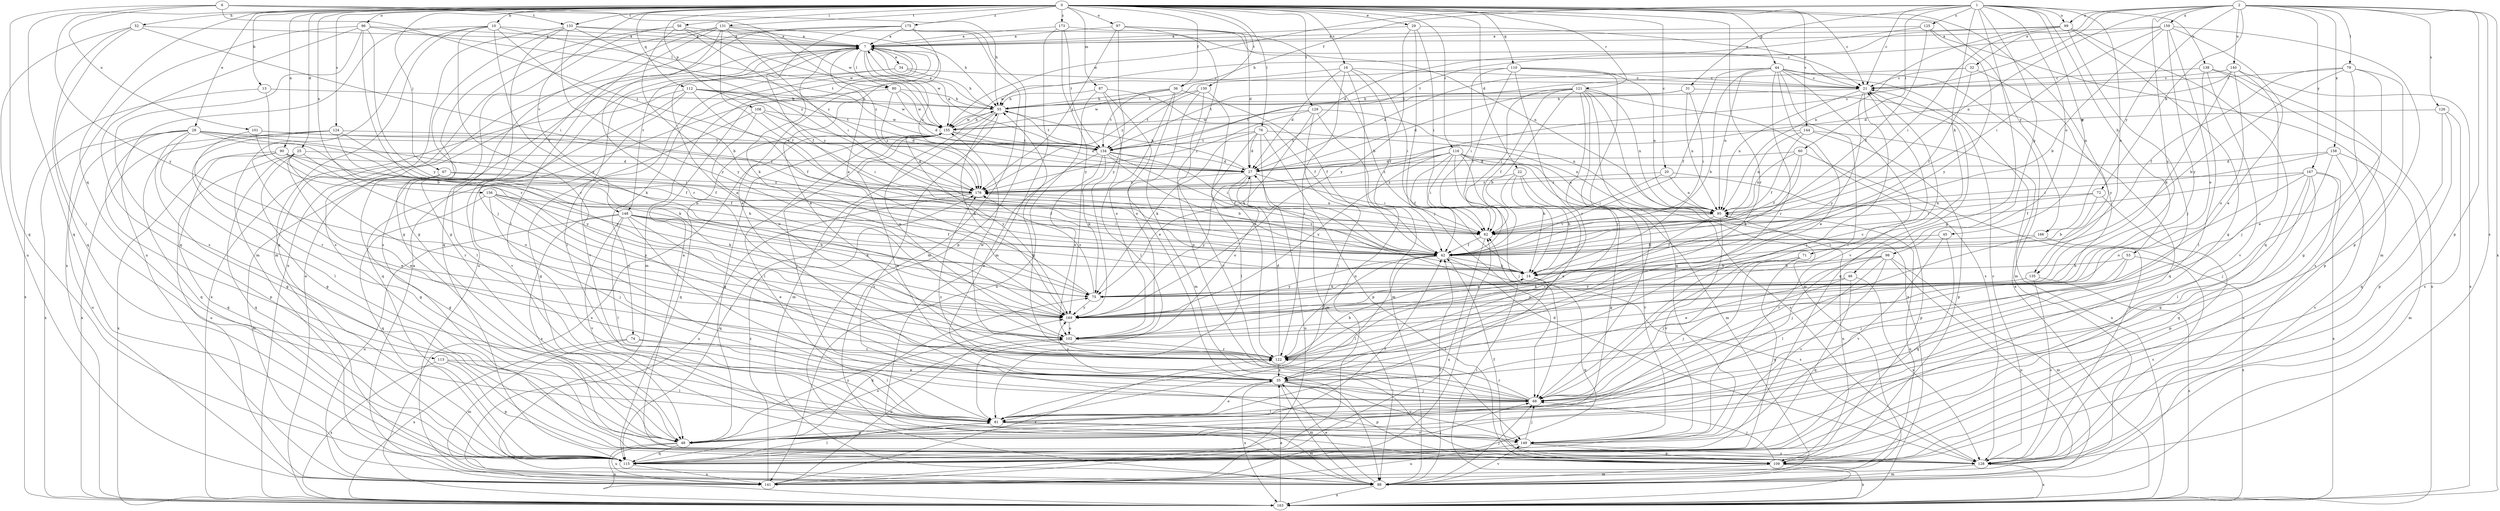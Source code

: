 strict digraph  {
0;
1;
2;
6;
7;
10;
13;
14;
16;
20;
21;
22;
25;
27;
28;
29;
31;
32;
34;
35;
36;
42;
44;
45;
46;
48;
52;
53;
55;
56;
60;
62;
67;
68;
71;
72;
74;
75;
76;
79;
80;
81;
87;
88;
90;
95;
96;
97;
98;
99;
101;
102;
108;
109;
110;
112;
113;
115;
116;
121;
122;
124;
125;
126;
128;
129;
130;
131;
133;
134;
135;
138;
140;
141;
144;
148;
149;
155;
156;
158;
159;
163;
166;
167;
169;
173;
175;
176;
0 -> 10  [label=b];
0 -> 13  [label=b];
0 -> 16  [label=c];
0 -> 20  [label=c];
0 -> 21  [label=c];
0 -> 22  [label=d];
0 -> 25  [label=d];
0 -> 28  [label=e];
0 -> 29  [label=e];
0 -> 36  [label=f];
0 -> 44  [label=g];
0 -> 52  [label=h];
0 -> 56  [label=i];
0 -> 67  [label=j];
0 -> 76  [label=l];
0 -> 87  [label=m];
0 -> 90  [label=n];
0 -> 96  [label=o];
0 -> 97  [label=o];
0 -> 108  [label=p];
0 -> 110  [label=q];
0 -> 112  [label=q];
0 -> 113  [label=q];
0 -> 115  [label=q];
0 -> 116  [label=r];
0 -> 121  [label=r];
0 -> 122  [label=r];
0 -> 124  [label=s];
0 -> 129  [label=t];
0 -> 130  [label=t];
0 -> 131  [label=t];
0 -> 133  [label=t];
0 -> 135  [label=u];
0 -> 144  [label=v];
0 -> 148  [label=v];
0 -> 156  [label=x];
0 -> 166  [label=y];
0 -> 173  [label=z];
0 -> 175  [label=z];
1 -> 21  [label=c];
1 -> 31  [label=e];
1 -> 36  [label=f];
1 -> 45  [label=g];
1 -> 46  [label=g];
1 -> 48  [label=g];
1 -> 53  [label=h];
1 -> 60  [label=i];
1 -> 71  [label=k];
1 -> 98  [label=o];
1 -> 99  [label=o];
1 -> 125  [label=s];
1 -> 135  [label=u];
1 -> 138  [label=u];
1 -> 155  [label=w];
2 -> 32  [label=e];
2 -> 72  [label=k];
2 -> 79  [label=l];
2 -> 95  [label=n];
2 -> 99  [label=o];
2 -> 109  [label=p];
2 -> 126  [label=s];
2 -> 128  [label=s];
2 -> 140  [label=u];
2 -> 158  [label=x];
2 -> 159  [label=x];
2 -> 163  [label=x];
2 -> 166  [label=y];
2 -> 167  [label=y];
2 -> 169  [label=y];
2 -> 176  [label=z];
6 -> 55  [label=h];
6 -> 101  [label=o];
6 -> 115  [label=q];
6 -> 133  [label=t];
6 -> 155  [label=w];
6 -> 169  [label=y];
6 -> 176  [label=z];
7 -> 34  [label=e];
7 -> 74  [label=k];
7 -> 75  [label=k];
7 -> 80  [label=l];
7 -> 88  [label=m];
7 -> 141  [label=u];
7 -> 148  [label=v];
7 -> 155  [label=w];
7 -> 176  [label=z];
10 -> 7  [label=a];
10 -> 14  [label=b];
10 -> 80  [label=l];
10 -> 88  [label=m];
10 -> 115  [label=q];
10 -> 122  [label=r];
10 -> 141  [label=u];
10 -> 169  [label=y];
13 -> 14  [label=b];
13 -> 55  [label=h];
13 -> 163  [label=x];
14 -> 75  [label=k];
14 -> 81  [label=l];
14 -> 115  [label=q];
16 -> 21  [label=c];
16 -> 27  [label=d];
16 -> 42  [label=f];
16 -> 62  [label=i];
16 -> 122  [label=r];
16 -> 141  [label=u];
16 -> 155  [label=w];
20 -> 62  [label=i];
20 -> 95  [label=n];
20 -> 109  [label=p];
20 -> 176  [label=z];
21 -> 55  [label=h];
21 -> 68  [label=j];
21 -> 95  [label=n];
21 -> 115  [label=q];
21 -> 169  [label=y];
22 -> 14  [label=b];
22 -> 35  [label=e];
22 -> 48  [label=g];
22 -> 149  [label=v];
22 -> 176  [label=z];
25 -> 27  [label=d];
25 -> 35  [label=e];
25 -> 48  [label=g];
25 -> 102  [label=o];
25 -> 115  [label=q];
25 -> 122  [label=r];
25 -> 141  [label=u];
27 -> 55  [label=h];
27 -> 62  [label=i];
27 -> 102  [label=o];
27 -> 141  [label=u];
27 -> 169  [label=y];
27 -> 176  [label=z];
28 -> 42  [label=f];
28 -> 48  [label=g];
28 -> 62  [label=i];
28 -> 81  [label=l];
28 -> 109  [label=p];
28 -> 134  [label=t];
28 -> 141  [label=u];
28 -> 163  [label=x];
28 -> 169  [label=y];
29 -> 7  [label=a];
29 -> 21  [label=c];
29 -> 62  [label=i];
29 -> 68  [label=j];
29 -> 169  [label=y];
31 -> 55  [label=h];
31 -> 62  [label=i];
31 -> 95  [label=n];
31 -> 115  [label=q];
31 -> 134  [label=t];
32 -> 21  [label=c];
32 -> 42  [label=f];
32 -> 134  [label=t];
32 -> 169  [label=y];
34 -> 21  [label=c];
34 -> 55  [label=h];
34 -> 81  [label=l];
34 -> 149  [label=v];
35 -> 21  [label=c];
35 -> 68  [label=j];
35 -> 88  [label=m];
35 -> 109  [label=p];
35 -> 149  [label=v];
35 -> 163  [label=x];
35 -> 169  [label=y];
36 -> 42  [label=f];
36 -> 55  [label=h];
36 -> 88  [label=m];
36 -> 102  [label=o];
36 -> 134  [label=t];
36 -> 155  [label=w];
42 -> 14  [label=b];
42 -> 81  [label=l];
42 -> 122  [label=r];
42 -> 128  [label=s];
42 -> 169  [label=y];
42 -> 176  [label=z];
44 -> 14  [label=b];
44 -> 21  [label=c];
44 -> 27  [label=d];
44 -> 35  [label=e];
44 -> 42  [label=f];
44 -> 81  [label=l];
44 -> 88  [label=m];
44 -> 95  [label=n];
44 -> 122  [label=r];
44 -> 149  [label=v];
44 -> 163  [label=x];
45 -> 42  [label=f];
45 -> 115  [label=q];
45 -> 149  [label=v];
46 -> 68  [label=j];
46 -> 75  [label=k];
46 -> 115  [label=q];
46 -> 128  [label=s];
48 -> 42  [label=f];
48 -> 102  [label=o];
48 -> 115  [label=q];
48 -> 141  [label=u];
48 -> 163  [label=x];
48 -> 169  [label=y];
52 -> 7  [label=a];
52 -> 62  [label=i];
52 -> 81  [label=l];
52 -> 115  [label=q];
52 -> 141  [label=u];
53 -> 14  [label=b];
53 -> 68  [label=j];
53 -> 122  [label=r];
53 -> 128  [label=s];
55 -> 7  [label=a];
55 -> 88  [label=m];
55 -> 102  [label=o];
55 -> 128  [label=s];
55 -> 134  [label=t];
55 -> 155  [label=w];
56 -> 7  [label=a];
56 -> 48  [label=g];
56 -> 128  [label=s];
56 -> 155  [label=w];
56 -> 169  [label=y];
56 -> 176  [label=z];
60 -> 27  [label=d];
60 -> 42  [label=f];
60 -> 75  [label=k];
60 -> 95  [label=n];
60 -> 128  [label=s];
62 -> 42  [label=f];
62 -> 141  [label=u];
67 -> 42  [label=f];
67 -> 48  [label=g];
67 -> 88  [label=m];
67 -> 176  [label=z];
68 -> 21  [label=c];
68 -> 55  [label=h];
68 -> 81  [label=l];
68 -> 122  [label=r];
68 -> 155  [label=w];
68 -> 176  [label=z];
71 -> 14  [label=b];
71 -> 68  [label=j];
71 -> 102  [label=o];
71 -> 115  [label=q];
72 -> 14  [label=b];
72 -> 62  [label=i];
72 -> 95  [label=n];
72 -> 109  [label=p];
74 -> 81  [label=l];
74 -> 88  [label=m];
74 -> 122  [label=r];
74 -> 163  [label=x];
75 -> 7  [label=a];
75 -> 169  [label=y];
75 -> 176  [label=z];
76 -> 27  [label=d];
76 -> 75  [label=k];
76 -> 81  [label=l];
76 -> 88  [label=m];
76 -> 95  [label=n];
76 -> 109  [label=p];
76 -> 134  [label=t];
79 -> 14  [label=b];
79 -> 21  [label=c];
79 -> 35  [label=e];
79 -> 42  [label=f];
79 -> 48  [label=g];
79 -> 109  [label=p];
80 -> 27  [label=d];
80 -> 55  [label=h];
80 -> 115  [label=q];
80 -> 155  [label=w];
80 -> 176  [label=z];
81 -> 35  [label=e];
81 -> 48  [label=g];
81 -> 88  [label=m];
81 -> 149  [label=v];
87 -> 35  [label=e];
87 -> 42  [label=f];
87 -> 55  [label=h];
87 -> 81  [label=l];
87 -> 141  [label=u];
88 -> 35  [label=e];
88 -> 42  [label=f];
88 -> 68  [label=j];
88 -> 149  [label=v];
88 -> 163  [label=x];
90 -> 14  [label=b];
90 -> 27  [label=d];
90 -> 35  [label=e];
90 -> 42  [label=f];
90 -> 115  [label=q];
90 -> 163  [label=x];
95 -> 62  [label=i];
95 -> 122  [label=r];
95 -> 149  [label=v];
96 -> 7  [label=a];
96 -> 115  [label=q];
96 -> 122  [label=r];
96 -> 128  [label=s];
96 -> 134  [label=t];
96 -> 163  [label=x];
96 -> 169  [label=y];
97 -> 7  [label=a];
97 -> 14  [label=b];
97 -> 27  [label=d];
97 -> 109  [label=p];
97 -> 169  [label=y];
97 -> 176  [label=z];
98 -> 14  [label=b];
98 -> 35  [label=e];
98 -> 81  [label=l];
98 -> 88  [label=m];
98 -> 141  [label=u];
98 -> 149  [label=v];
98 -> 169  [label=y];
99 -> 7  [label=a];
99 -> 48  [label=g];
99 -> 55  [label=h];
99 -> 62  [label=i];
99 -> 68  [label=j];
99 -> 95  [label=n];
99 -> 115  [label=q];
101 -> 75  [label=k];
101 -> 122  [label=r];
101 -> 134  [label=t];
101 -> 176  [label=z];
102 -> 7  [label=a];
102 -> 122  [label=r];
108 -> 27  [label=d];
108 -> 48  [label=g];
108 -> 62  [label=i];
108 -> 102  [label=o];
108 -> 155  [label=w];
109 -> 7  [label=a];
109 -> 42  [label=f];
109 -> 68  [label=j];
109 -> 88  [label=m];
109 -> 95  [label=n];
109 -> 163  [label=x];
110 -> 21  [label=c];
110 -> 42  [label=f];
110 -> 62  [label=i];
110 -> 95  [label=n];
110 -> 115  [label=q];
110 -> 122  [label=r];
110 -> 176  [label=z];
112 -> 42  [label=f];
112 -> 55  [label=h];
112 -> 81  [label=l];
112 -> 134  [label=t];
112 -> 149  [label=v];
112 -> 155  [label=w];
112 -> 163  [label=x];
112 -> 176  [label=z];
113 -> 35  [label=e];
113 -> 81  [label=l];
113 -> 109  [label=p];
113 -> 163  [label=x];
115 -> 68  [label=j];
115 -> 75  [label=k];
115 -> 81  [label=l];
115 -> 141  [label=u];
116 -> 14  [label=b];
116 -> 27  [label=d];
116 -> 42  [label=f];
116 -> 62  [label=i];
116 -> 68  [label=j];
116 -> 88  [label=m];
116 -> 95  [label=n];
116 -> 128  [label=s];
116 -> 169  [label=y];
116 -> 176  [label=z];
121 -> 14  [label=b];
121 -> 27  [label=d];
121 -> 42  [label=f];
121 -> 55  [label=h];
121 -> 62  [label=i];
121 -> 68  [label=j];
121 -> 88  [label=m];
121 -> 95  [label=n];
121 -> 122  [label=r];
121 -> 128  [label=s];
121 -> 163  [label=x];
122 -> 7  [label=a];
122 -> 14  [label=b];
122 -> 27  [label=d];
122 -> 35  [label=e];
122 -> 155  [label=w];
124 -> 42  [label=f];
124 -> 48  [label=g];
124 -> 115  [label=q];
124 -> 134  [label=t];
124 -> 163  [label=x];
124 -> 169  [label=y];
125 -> 7  [label=a];
125 -> 27  [label=d];
125 -> 42  [label=f];
125 -> 88  [label=m];
125 -> 169  [label=y];
126 -> 109  [label=p];
126 -> 115  [label=q];
126 -> 128  [label=s];
126 -> 155  [label=w];
128 -> 21  [label=c];
128 -> 27  [label=d];
128 -> 88  [label=m];
128 -> 163  [label=x];
129 -> 75  [label=k];
129 -> 81  [label=l];
129 -> 88  [label=m];
129 -> 95  [label=n];
129 -> 155  [label=w];
129 -> 176  [label=z];
130 -> 55  [label=h];
130 -> 102  [label=o];
130 -> 122  [label=r];
130 -> 134  [label=t];
130 -> 149  [label=v];
131 -> 7  [label=a];
131 -> 42  [label=f];
131 -> 48  [label=g];
131 -> 55  [label=h];
131 -> 62  [label=i];
131 -> 81  [label=l];
131 -> 88  [label=m];
131 -> 122  [label=r];
131 -> 176  [label=z];
133 -> 7  [label=a];
133 -> 21  [label=c];
133 -> 48  [label=g];
133 -> 68  [label=j];
133 -> 128  [label=s];
133 -> 169  [label=y];
133 -> 176  [label=z];
134 -> 7  [label=a];
134 -> 14  [label=b];
134 -> 27  [label=d];
134 -> 35  [label=e];
134 -> 42  [label=f];
134 -> 62  [label=i];
134 -> 75  [label=k];
134 -> 102  [label=o];
135 -> 75  [label=k];
135 -> 128  [label=s];
135 -> 163  [label=x];
138 -> 21  [label=c];
138 -> 81  [label=l];
138 -> 128  [label=s];
138 -> 149  [label=v];
138 -> 163  [label=x];
140 -> 21  [label=c];
140 -> 27  [label=d];
140 -> 68  [label=j];
140 -> 75  [label=k];
140 -> 102  [label=o];
140 -> 163  [label=x];
141 -> 7  [label=a];
141 -> 62  [label=i];
141 -> 95  [label=n];
141 -> 102  [label=o];
141 -> 122  [label=r];
141 -> 176  [label=z];
144 -> 42  [label=f];
144 -> 95  [label=n];
144 -> 109  [label=p];
144 -> 134  [label=t];
144 -> 163  [label=x];
148 -> 14  [label=b];
148 -> 35  [label=e];
148 -> 42  [label=f];
148 -> 62  [label=i];
148 -> 68  [label=j];
148 -> 75  [label=k];
148 -> 81  [label=l];
148 -> 128  [label=s];
148 -> 141  [label=u];
148 -> 149  [label=v];
149 -> 68  [label=j];
149 -> 109  [label=p];
149 -> 128  [label=s];
149 -> 141  [label=u];
155 -> 27  [label=d];
155 -> 48  [label=g];
155 -> 55  [label=h];
155 -> 68  [label=j];
155 -> 81  [label=l];
155 -> 115  [label=q];
155 -> 134  [label=t];
155 -> 163  [label=x];
155 -> 169  [label=y];
156 -> 68  [label=j];
156 -> 75  [label=k];
156 -> 95  [label=n];
156 -> 102  [label=o];
156 -> 115  [label=q];
156 -> 169  [label=y];
158 -> 27  [label=d];
158 -> 62  [label=i];
158 -> 68  [label=j];
158 -> 88  [label=m];
158 -> 128  [label=s];
159 -> 7  [label=a];
159 -> 14  [label=b];
159 -> 35  [label=e];
159 -> 62  [label=i];
159 -> 102  [label=o];
159 -> 109  [label=p];
159 -> 134  [label=t];
159 -> 169  [label=y];
163 -> 7  [label=a];
163 -> 35  [label=e];
163 -> 62  [label=i];
166 -> 42  [label=f];
166 -> 68  [label=j];
166 -> 163  [label=x];
167 -> 42  [label=f];
167 -> 48  [label=g];
167 -> 81  [label=l];
167 -> 102  [label=o];
167 -> 115  [label=q];
167 -> 128  [label=s];
167 -> 163  [label=x];
167 -> 176  [label=z];
169 -> 55  [label=h];
169 -> 102  [label=o];
173 -> 7  [label=a];
173 -> 88  [label=m];
173 -> 95  [label=n];
173 -> 134  [label=t];
173 -> 169  [label=y];
175 -> 7  [label=a];
175 -> 35  [label=e];
175 -> 42  [label=f];
175 -> 88  [label=m];
175 -> 109  [label=p];
175 -> 115  [label=q];
175 -> 163  [label=x];
176 -> 95  [label=n];
176 -> 115  [label=q];
176 -> 141  [label=u];
}
